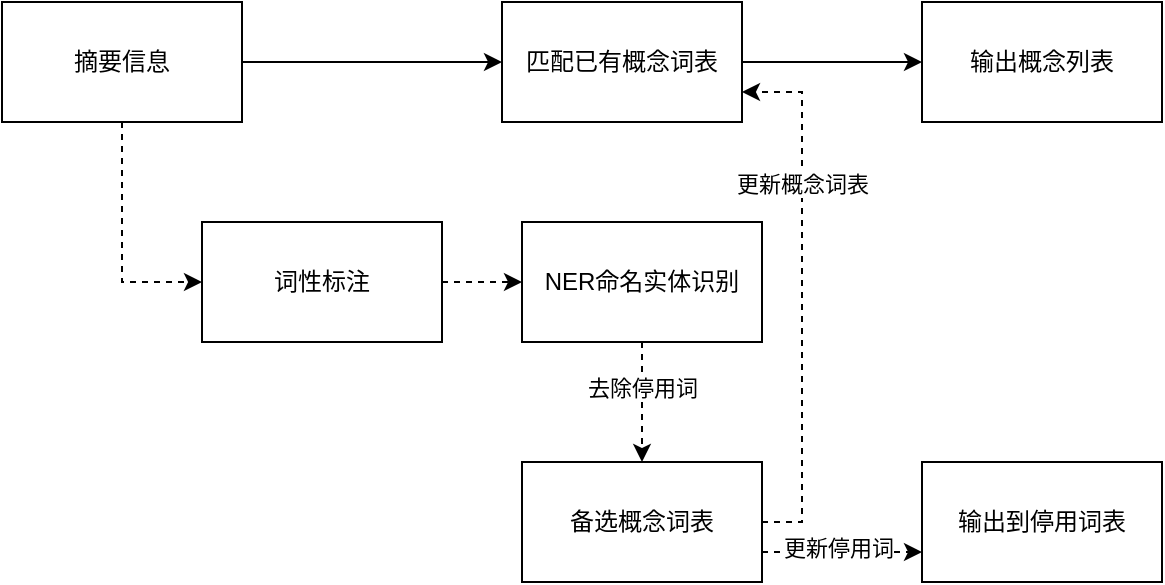 <mxfile version="17.1.2" type="github">
  <diagram id="m7ykKMguCv_zMnbDmOIA" name="第 1 页">
    <mxGraphModel dx="1211" dy="851" grid="1" gridSize="10" guides="1" tooltips="1" connect="1" arrows="1" fold="1" page="1" pageScale="1" pageWidth="850" pageHeight="1100" math="0" shadow="0">
      <root>
        <mxCell id="0" />
        <mxCell id="1" parent="0" />
        <mxCell id="2YlMVlzXzQUb3xdYXMuv-4" style="edgeStyle=orthogonalEdgeStyle;rounded=0;orthogonalLoop=1;jettySize=auto;html=1;exitX=1;exitY=0.5;exitDx=0;exitDy=0;" parent="1" source="2YlMVlzXzQUb3xdYXMuv-1" target="2YlMVlzXzQUb3xdYXMuv-2" edge="1">
          <mxGeometry relative="1" as="geometry" />
        </mxCell>
        <mxCell id="D2Xz5EvzUNjefKfJszK5-1" style="edgeStyle=orthogonalEdgeStyle;rounded=0;orthogonalLoop=1;jettySize=auto;html=1;exitX=0.5;exitY=1;exitDx=0;exitDy=0;entryX=0;entryY=0.5;entryDx=0;entryDy=0;dashed=1;" edge="1" parent="1" source="2YlMVlzXzQUb3xdYXMuv-1" target="2YlMVlzXzQUb3xdYXMuv-3">
          <mxGeometry relative="1" as="geometry" />
        </mxCell>
        <mxCell id="2YlMVlzXzQUb3xdYXMuv-1" value="摘要信息" style="rounded=0;whiteSpace=wrap;html=1;" parent="1" vertex="1">
          <mxGeometry x="140" y="160" width="120" height="60" as="geometry" />
        </mxCell>
        <mxCell id="D2Xz5EvzUNjefKfJszK5-11" style="edgeStyle=orthogonalEdgeStyle;rounded=0;orthogonalLoop=1;jettySize=auto;html=1;exitX=1;exitY=0.5;exitDx=0;exitDy=0;entryX=0;entryY=0.5;entryDx=0;entryDy=0;" edge="1" parent="1" source="2YlMVlzXzQUb3xdYXMuv-2" target="D2Xz5EvzUNjefKfJszK5-10">
          <mxGeometry relative="1" as="geometry" />
        </mxCell>
        <mxCell id="2YlMVlzXzQUb3xdYXMuv-2" value="匹配已有概念词表" style="rounded=0;whiteSpace=wrap;html=1;" parent="1" vertex="1">
          <mxGeometry x="390" y="160" width="120" height="60" as="geometry" />
        </mxCell>
        <mxCell id="D2Xz5EvzUNjefKfJszK5-4" style="edgeStyle=orthogonalEdgeStyle;rounded=0;orthogonalLoop=1;jettySize=auto;html=1;exitX=1;exitY=0.5;exitDx=0;exitDy=0;dashed=1;" edge="1" parent="1" source="2YlMVlzXzQUb3xdYXMuv-3" target="D2Xz5EvzUNjefKfJszK5-3">
          <mxGeometry relative="1" as="geometry" />
        </mxCell>
        <mxCell id="2YlMVlzXzQUb3xdYXMuv-3" value="词性标注" style="rounded=0;whiteSpace=wrap;html=1;" parent="1" vertex="1">
          <mxGeometry x="240" y="270" width="120" height="60" as="geometry" />
        </mxCell>
        <mxCell id="D2Xz5EvzUNjefKfJszK5-6" style="edgeStyle=orthogonalEdgeStyle;rounded=0;orthogonalLoop=1;jettySize=auto;html=1;exitX=0.5;exitY=1;exitDx=0;exitDy=0;entryX=0.5;entryY=0;entryDx=0;entryDy=0;dashed=1;" edge="1" parent="1" source="D2Xz5EvzUNjefKfJszK5-3" target="D2Xz5EvzUNjefKfJszK5-5">
          <mxGeometry relative="1" as="geometry" />
        </mxCell>
        <mxCell id="D2Xz5EvzUNjefKfJszK5-12" value="去除停用词" style="edgeLabel;html=1;align=center;verticalAlign=middle;resizable=0;points=[];" vertex="1" connectable="0" parent="D2Xz5EvzUNjefKfJszK5-6">
          <mxGeometry x="-0.48" relative="1" as="geometry">
            <mxPoint y="7" as="offset" />
          </mxGeometry>
        </mxCell>
        <mxCell id="D2Xz5EvzUNjefKfJszK5-3" value="NER命名实体识别" style="rounded=0;whiteSpace=wrap;html=1;" vertex="1" parent="1">
          <mxGeometry x="400" y="270" width="120" height="60" as="geometry" />
        </mxCell>
        <mxCell id="D2Xz5EvzUNjefKfJszK5-8" style="edgeStyle=orthogonalEdgeStyle;rounded=0;orthogonalLoop=1;jettySize=auto;html=1;exitX=1;exitY=0.5;exitDx=0;exitDy=0;entryX=1;entryY=0.75;entryDx=0;entryDy=0;dashed=1;" edge="1" parent="1" source="D2Xz5EvzUNjefKfJszK5-5" target="2YlMVlzXzQUb3xdYXMuv-2">
          <mxGeometry relative="1" as="geometry" />
        </mxCell>
        <mxCell id="D2Xz5EvzUNjefKfJszK5-9" value="更新概念词表" style="edgeLabel;html=1;align=center;verticalAlign=middle;resizable=0;points=[];" vertex="1" connectable="0" parent="D2Xz5EvzUNjefKfJszK5-8">
          <mxGeometry x="0.349" relative="1" as="geometry">
            <mxPoint y="-11" as="offset" />
          </mxGeometry>
        </mxCell>
        <mxCell id="D2Xz5EvzUNjefKfJszK5-14" style="edgeStyle=orthogonalEdgeStyle;rounded=0;orthogonalLoop=1;jettySize=auto;html=1;exitX=1;exitY=0.75;exitDx=0;exitDy=0;entryX=0;entryY=0.75;entryDx=0;entryDy=0;dashed=1;" edge="1" parent="1" source="D2Xz5EvzUNjefKfJszK5-5" target="D2Xz5EvzUNjefKfJszK5-13">
          <mxGeometry relative="1" as="geometry" />
        </mxCell>
        <mxCell id="D2Xz5EvzUNjefKfJszK5-15" value="更新停用词" style="edgeLabel;html=1;align=center;verticalAlign=middle;resizable=0;points=[];" vertex="1" connectable="0" parent="D2Xz5EvzUNjefKfJszK5-14">
          <mxGeometry x="-0.05" y="2" relative="1" as="geometry">
            <mxPoint as="offset" />
          </mxGeometry>
        </mxCell>
        <mxCell id="D2Xz5EvzUNjefKfJszK5-5" value="备选概念词表" style="rounded=0;whiteSpace=wrap;html=1;" vertex="1" parent="1">
          <mxGeometry x="400" y="390" width="120" height="60" as="geometry" />
        </mxCell>
        <mxCell id="D2Xz5EvzUNjefKfJszK5-10" value="输出概念列表" style="rounded=0;whiteSpace=wrap;html=1;" vertex="1" parent="1">
          <mxGeometry x="600" y="160" width="120" height="60" as="geometry" />
        </mxCell>
        <mxCell id="D2Xz5EvzUNjefKfJszK5-13" value="输出到停用词表" style="rounded=0;whiteSpace=wrap;html=1;" vertex="1" parent="1">
          <mxGeometry x="600" y="390" width="120" height="60" as="geometry" />
        </mxCell>
      </root>
    </mxGraphModel>
  </diagram>
</mxfile>
